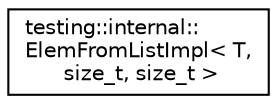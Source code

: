 digraph "Graphical Class Hierarchy"
{
  edge [fontname="Helvetica",fontsize="10",labelfontname="Helvetica",labelfontsize="10"];
  node [fontname="Helvetica",fontsize="10",shape=record];
  rankdir="LR";
  Node0 [label="testing::internal::\lElemFromListImpl\< T,\l size_t, size_t \>",height=0.2,width=0.4,color="black", fillcolor="white", style="filled",URL="$structtesting_1_1internal_1_1ElemFromListImpl.html"];
}
